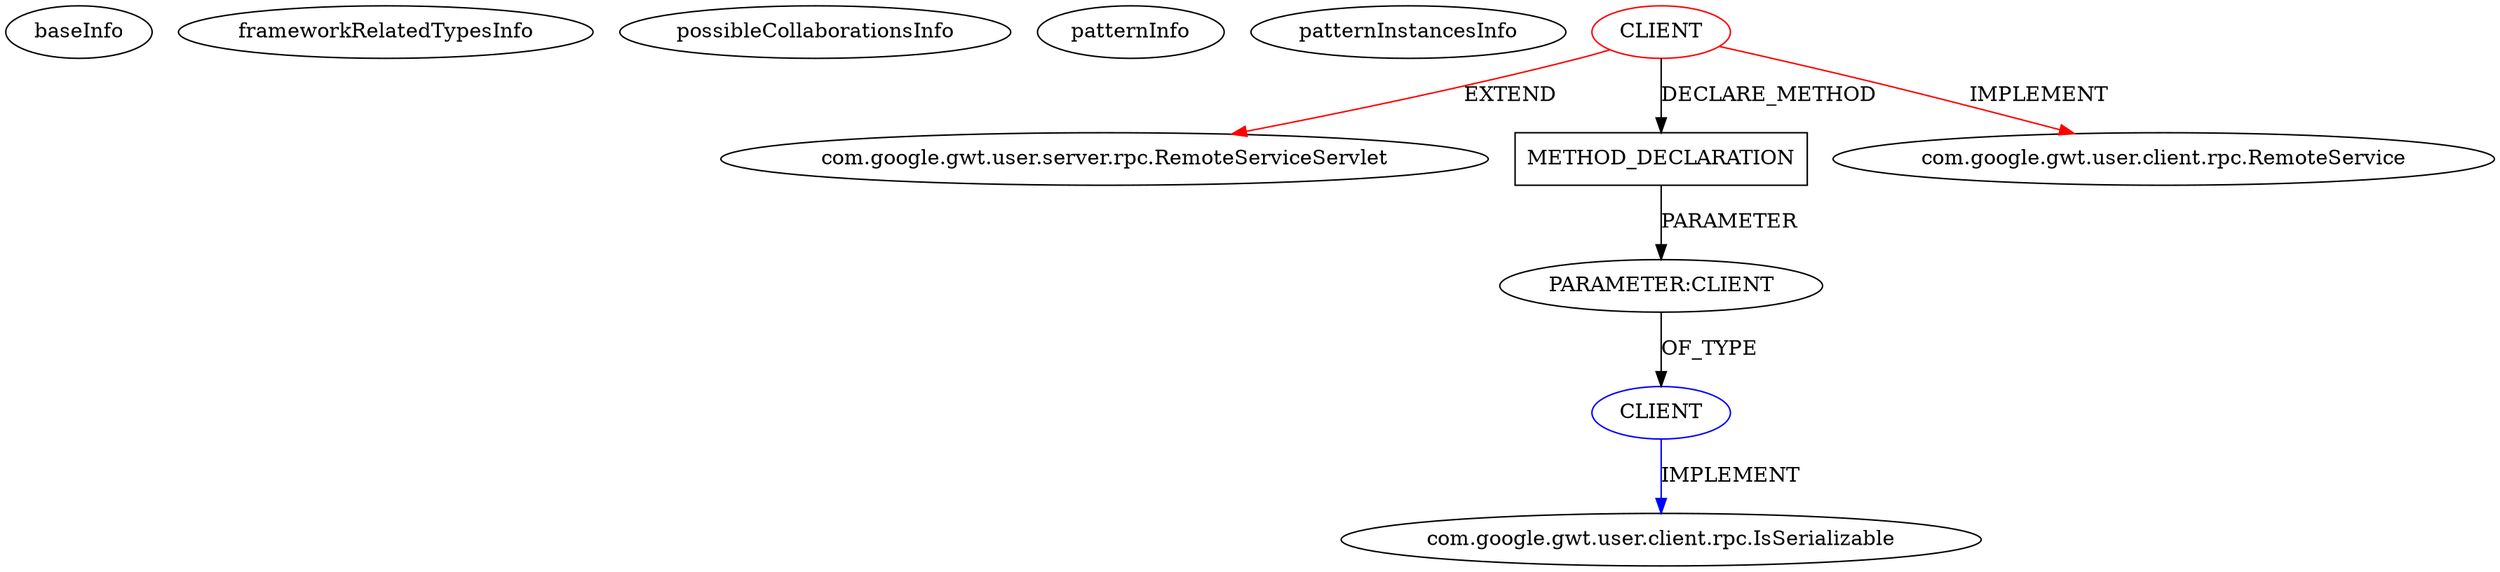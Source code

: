 digraph {
baseInfo[graphId=283,category="pattern",isAnonymous=false,possibleRelation=true]
frameworkRelatedTypesInfo[0="com.google.gwt.user.server.rpc.RemoteServiceServlet",1="com.google.gwt.user.client.rpc.RemoteService"]
possibleCollaborationsInfo[0="283~PARAMETER_TYPE_DECLARATION-CLIENT_METHOD_DECLARATION-~com.google.gwt.user.server.rpc.RemoteServiceServlet com.google.gwt.user.client.rpc.RemoteService ~com.google.gwt.user.client.rpc.IsSerializable ~false~false"]
patternInfo[frequency=2.0,patternRootClient=0]
patternInstancesInfo[0="jDramaix-SlidingPuzzle~/jDramaix-SlidingPuzzle/SlidingPuzzle-master/src/be/dramaix/ai/slidingpuzzle/server/ResolveServiceImpl.java~ResolveServiceImpl~3117",1="woox-serverapp~/woox-serverapp/serverapp-master/src/wooxes/net/server/DataServiceImpl.java~DataServiceImpl~4660"]
1[label="com.google.gwt.user.server.rpc.RemoteServiceServlet",vertexType="FRAMEWORK_CLASS_TYPE",isFrameworkType=false]
0[label="CLIENT",vertexType="ROOT_CLIENT_CLASS_DECLARATION",isFrameworkType=false,color=red]
9[label="METHOD_DECLARATION",vertexType="CLIENT_METHOD_DECLARATION",isFrameworkType=false,shape=box]
10[label="PARAMETER:CLIENT",vertexType="PARAMETER_DECLARATION",isFrameworkType=false]
4[label="CLIENT",vertexType="REFERENCE_CLIENT_CLASS_DECLARATION",isFrameworkType=false,color=blue]
5[label="com.google.gwt.user.client.rpc.IsSerializable",vertexType="FRAMEWORK_INTERFACE_TYPE",isFrameworkType=false]
2[label="com.google.gwt.user.client.rpc.RemoteService",vertexType="FRAMEWORK_INTERFACE_TYPE",isFrameworkType=false]
0->1[label="EXTEND",color=red]
4->5[label="IMPLEMENT",color=blue]
10->4[label="OF_TYPE"]
9->10[label="PARAMETER"]
0->2[label="IMPLEMENT",color=red]
0->9[label="DECLARE_METHOD"]
}

